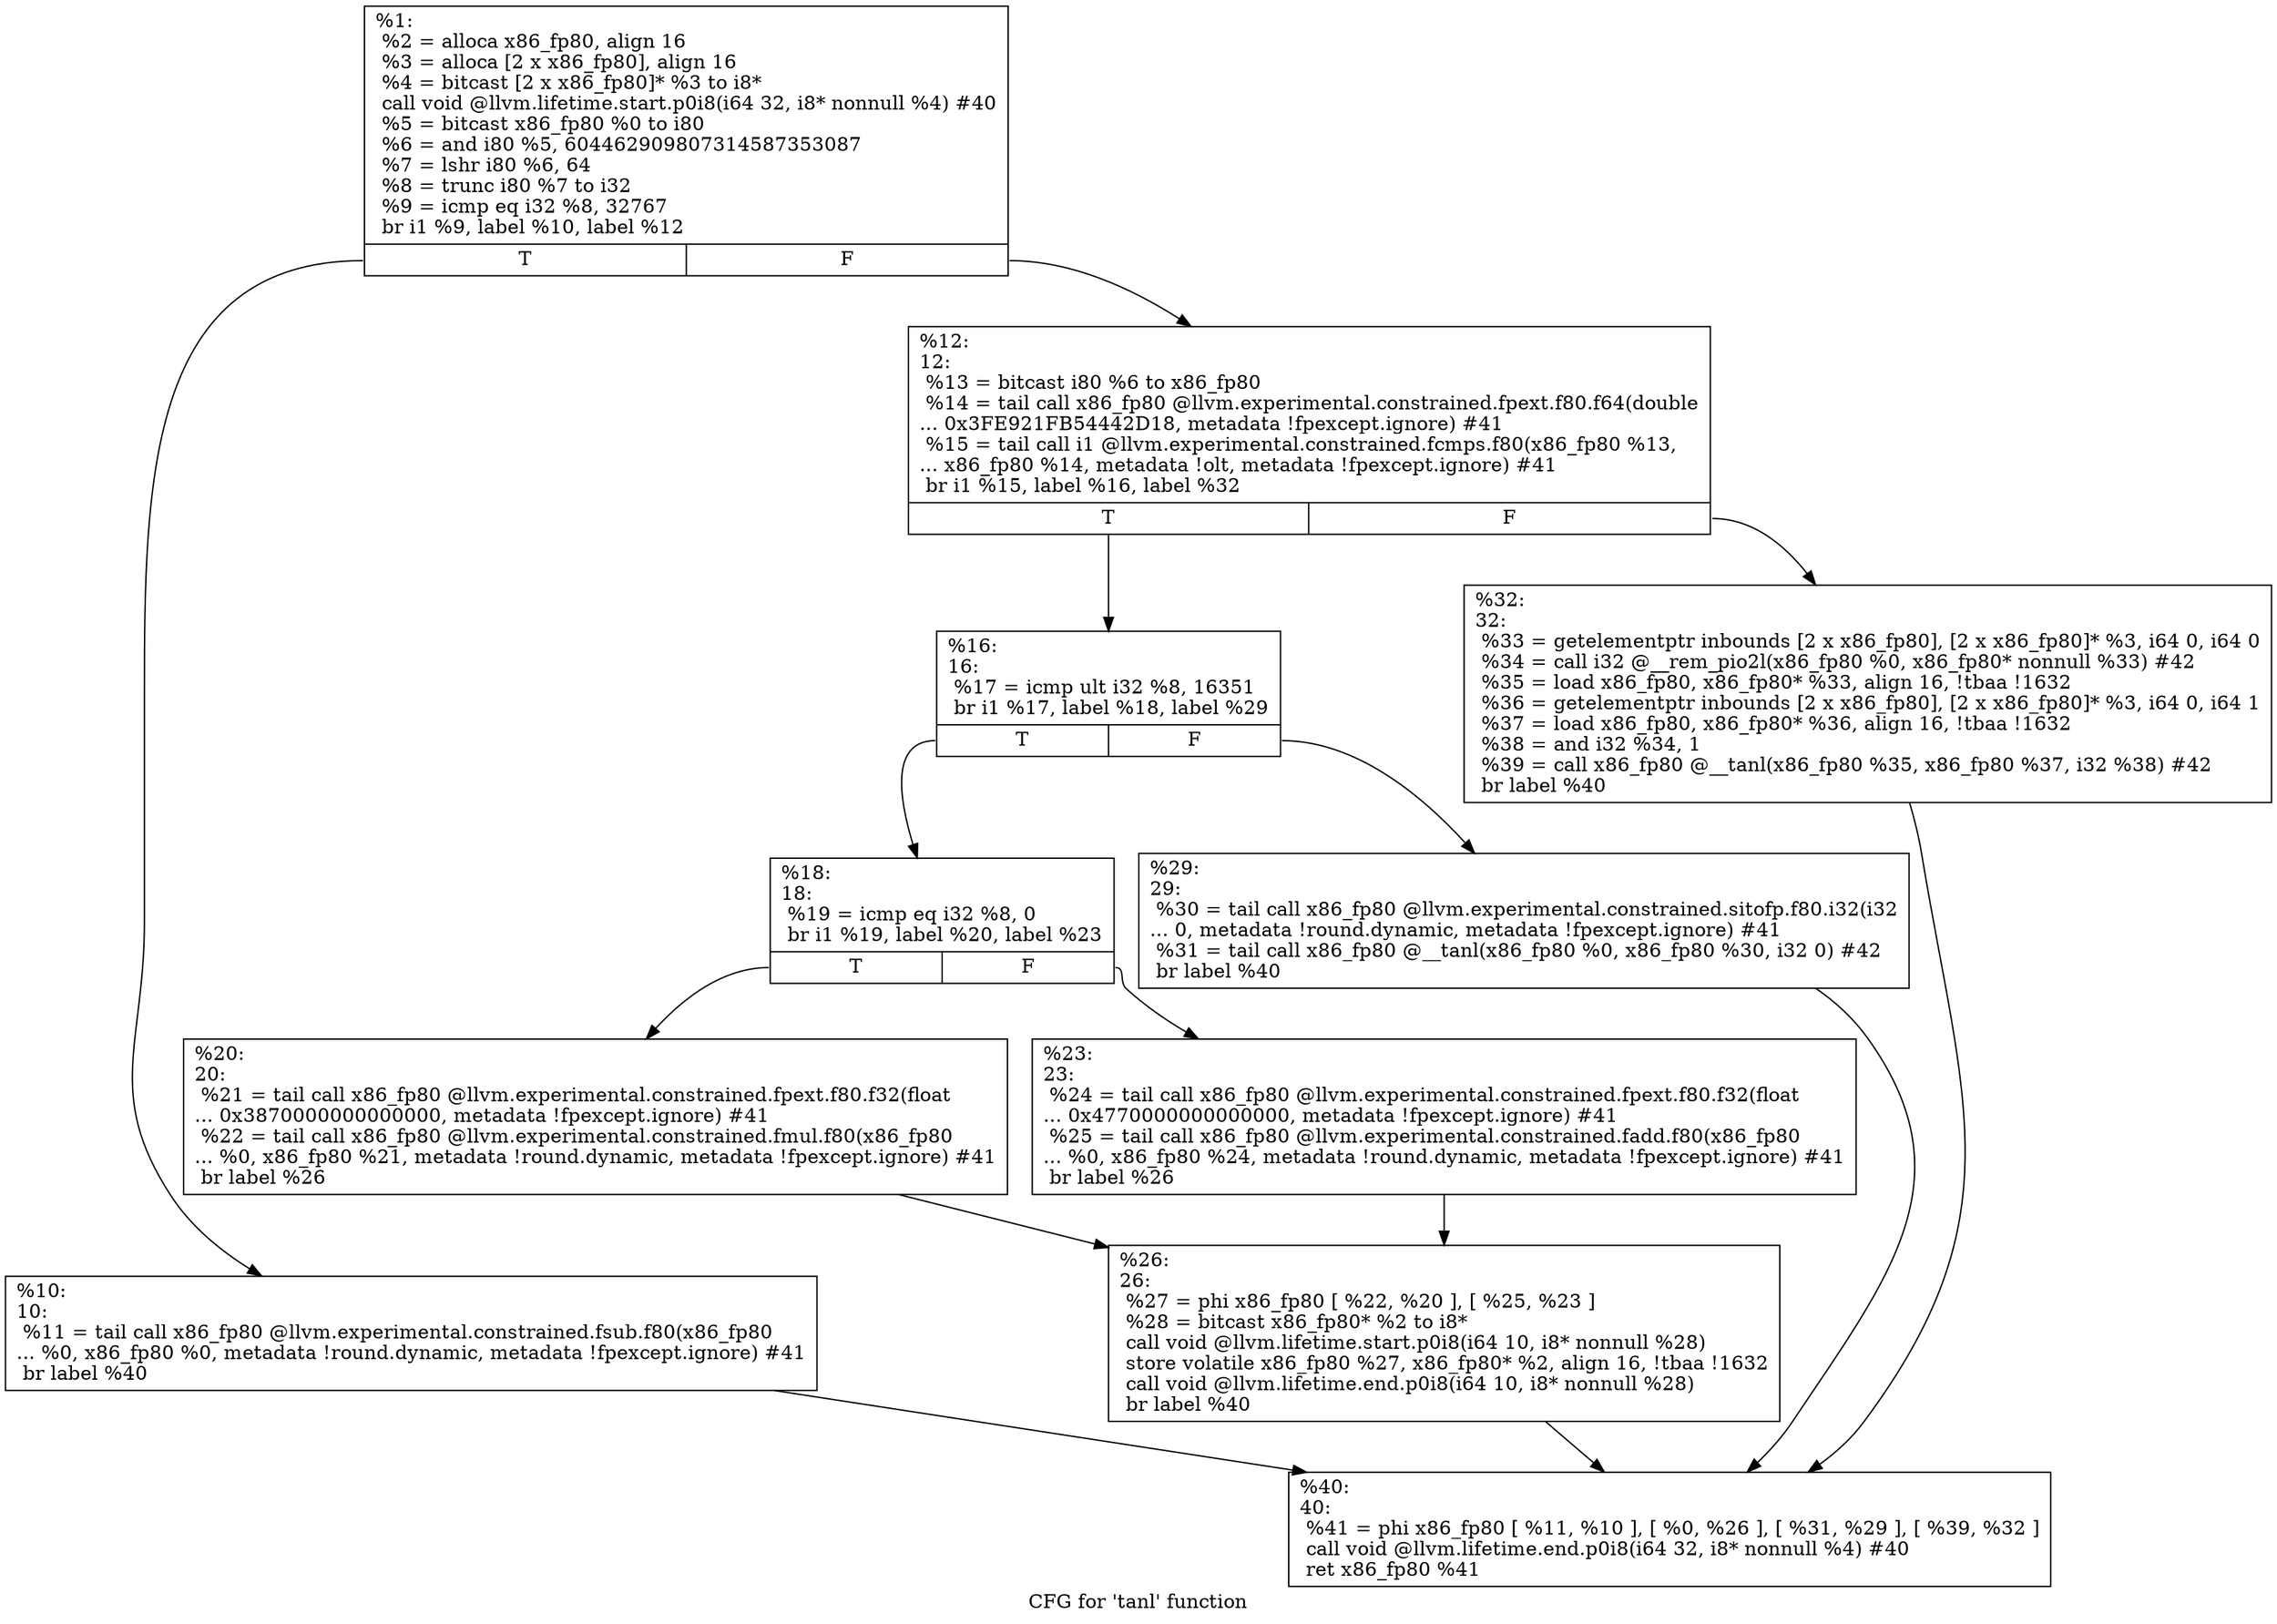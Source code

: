 digraph "CFG for 'tanl' function" {
	label="CFG for 'tanl' function";

	Node0x1e571f0 [shape=record,label="{%1:\l  %2 = alloca x86_fp80, align 16\l  %3 = alloca [2 x x86_fp80], align 16\l  %4 = bitcast [2 x x86_fp80]* %3 to i8*\l  call void @llvm.lifetime.start.p0i8(i64 32, i8* nonnull %4) #40\l  %5 = bitcast x86_fp80 %0 to i80\l  %6 = and i80 %5, 604462909807314587353087\l  %7 = lshr i80 %6, 64\l  %8 = trunc i80 %7 to i32\l  %9 = icmp eq i32 %8, 32767\l  br i1 %9, label %10, label %12\l|{<s0>T|<s1>F}}"];
	Node0x1e571f0:s0 -> Node0x1e57640;
	Node0x1e571f0:s1 -> Node0x1e57690;
	Node0x1e57640 [shape=record,label="{%10:\l10:                                               \l  %11 = tail call x86_fp80 @llvm.experimental.constrained.fsub.f80(x86_fp80\l... %0, x86_fp80 %0, metadata !round.dynamic, metadata !fpexcept.ignore) #41\l  br label %40\l}"];
	Node0x1e57640 -> Node0x1e57910;
	Node0x1e57690 [shape=record,label="{%12:\l12:                                               \l  %13 = bitcast i80 %6 to x86_fp80\l  %14 = tail call x86_fp80 @llvm.experimental.constrained.fpext.f80.f64(double\l... 0x3FE921FB54442D18, metadata !fpexcept.ignore) #41\l  %15 = tail call i1 @llvm.experimental.constrained.fcmps.f80(x86_fp80 %13,\l... x86_fp80 %14, metadata !olt, metadata !fpexcept.ignore) #41\l  br i1 %15, label %16, label %32\l|{<s0>T|<s1>F}}"];
	Node0x1e57690:s0 -> Node0x1e576e0;
	Node0x1e57690:s1 -> Node0x1e578c0;
	Node0x1e576e0 [shape=record,label="{%16:\l16:                                               \l  %17 = icmp ult i32 %8, 16351\l  br i1 %17, label %18, label %29\l|{<s0>T|<s1>F}}"];
	Node0x1e576e0:s0 -> Node0x1e57730;
	Node0x1e576e0:s1 -> Node0x1e57870;
	Node0x1e57730 [shape=record,label="{%18:\l18:                                               \l  %19 = icmp eq i32 %8, 0\l  br i1 %19, label %20, label %23\l|{<s0>T|<s1>F}}"];
	Node0x1e57730:s0 -> Node0x1e57780;
	Node0x1e57730:s1 -> Node0x1e577d0;
	Node0x1e57780 [shape=record,label="{%20:\l20:                                               \l  %21 = tail call x86_fp80 @llvm.experimental.constrained.fpext.f80.f32(float\l... 0x3870000000000000, metadata !fpexcept.ignore) #41\l  %22 = tail call x86_fp80 @llvm.experimental.constrained.fmul.f80(x86_fp80\l... %0, x86_fp80 %21, metadata !round.dynamic, metadata !fpexcept.ignore) #41\l  br label %26\l}"];
	Node0x1e57780 -> Node0x1e57820;
	Node0x1e577d0 [shape=record,label="{%23:\l23:                                               \l  %24 = tail call x86_fp80 @llvm.experimental.constrained.fpext.f80.f32(float\l... 0x4770000000000000, metadata !fpexcept.ignore) #41\l  %25 = tail call x86_fp80 @llvm.experimental.constrained.fadd.f80(x86_fp80\l... %0, x86_fp80 %24, metadata !round.dynamic, metadata !fpexcept.ignore) #41\l  br label %26\l}"];
	Node0x1e577d0 -> Node0x1e57820;
	Node0x1e57820 [shape=record,label="{%26:\l26:                                               \l  %27 = phi x86_fp80 [ %22, %20 ], [ %25, %23 ]\l  %28 = bitcast x86_fp80* %2 to i8*\l  call void @llvm.lifetime.start.p0i8(i64 10, i8* nonnull %28)\l  store volatile x86_fp80 %27, x86_fp80* %2, align 16, !tbaa !1632\l  call void @llvm.lifetime.end.p0i8(i64 10, i8* nonnull %28)\l  br label %40\l}"];
	Node0x1e57820 -> Node0x1e57910;
	Node0x1e57870 [shape=record,label="{%29:\l29:                                               \l  %30 = tail call x86_fp80 @llvm.experimental.constrained.sitofp.f80.i32(i32\l... 0, metadata !round.dynamic, metadata !fpexcept.ignore) #41\l  %31 = tail call x86_fp80 @__tanl(x86_fp80 %0, x86_fp80 %30, i32 0) #42\l  br label %40\l}"];
	Node0x1e57870 -> Node0x1e57910;
	Node0x1e578c0 [shape=record,label="{%32:\l32:                                               \l  %33 = getelementptr inbounds [2 x x86_fp80], [2 x x86_fp80]* %3, i64 0, i64 0\l  %34 = call i32 @__rem_pio2l(x86_fp80 %0, x86_fp80* nonnull %33) #42\l  %35 = load x86_fp80, x86_fp80* %33, align 16, !tbaa !1632\l  %36 = getelementptr inbounds [2 x x86_fp80], [2 x x86_fp80]* %3, i64 0, i64 1\l  %37 = load x86_fp80, x86_fp80* %36, align 16, !tbaa !1632\l  %38 = and i32 %34, 1\l  %39 = call x86_fp80 @__tanl(x86_fp80 %35, x86_fp80 %37, i32 %38) #42\l  br label %40\l}"];
	Node0x1e578c0 -> Node0x1e57910;
	Node0x1e57910 [shape=record,label="{%40:\l40:                                               \l  %41 = phi x86_fp80 [ %11, %10 ], [ %0, %26 ], [ %31, %29 ], [ %39, %32 ]\l  call void @llvm.lifetime.end.p0i8(i64 32, i8* nonnull %4) #40\l  ret x86_fp80 %41\l}"];
}
